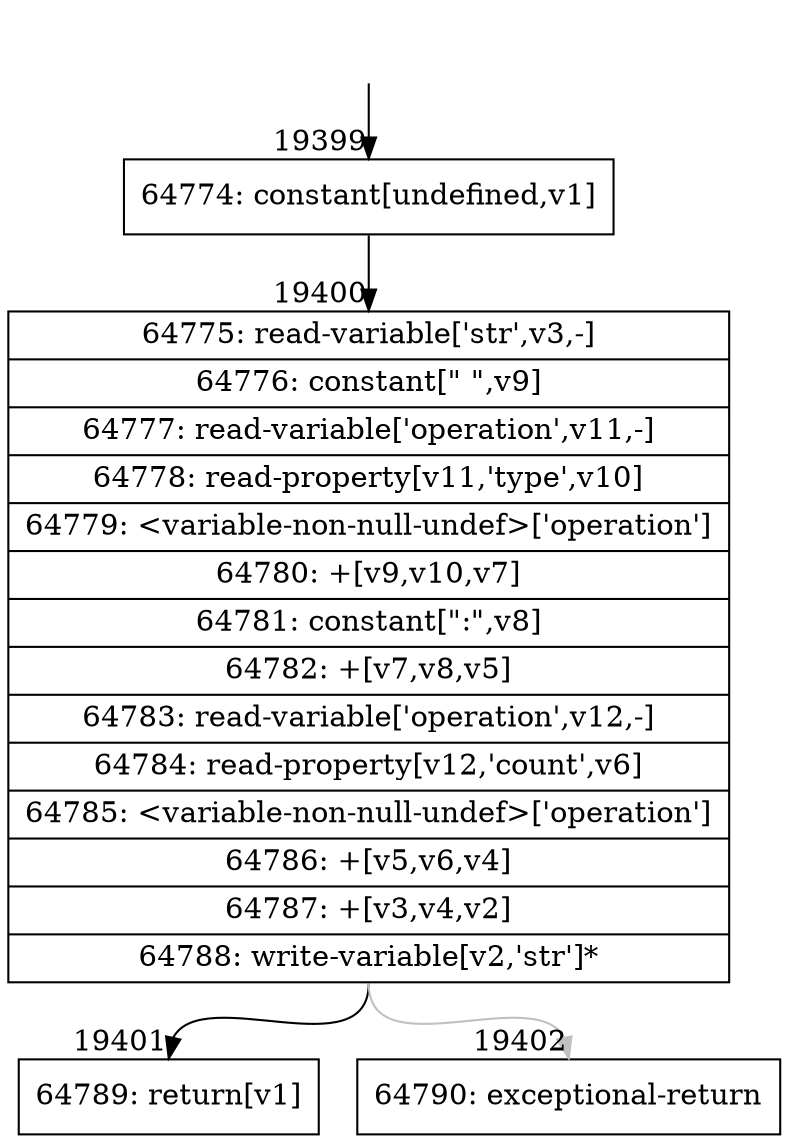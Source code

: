 digraph {
rankdir="TD"
BB_entry1672[shape=none,label=""];
BB_entry1672 -> BB19399 [tailport=s, headport=n, headlabel="    19399"]
BB19399 [shape=record label="{64774: constant[undefined,v1]}" ] 
BB19399 -> BB19400 [tailport=s, headport=n, headlabel="      19400"]
BB19400 [shape=record label="{64775: read-variable['str',v3,-]|64776: constant[\" \",v9]|64777: read-variable['operation',v11,-]|64778: read-property[v11,'type',v10]|64779: \<variable-non-null-undef\>['operation']|64780: +[v9,v10,v7]|64781: constant[\":\",v8]|64782: +[v7,v8,v5]|64783: read-variable['operation',v12,-]|64784: read-property[v12,'count',v6]|64785: \<variable-non-null-undef\>['operation']|64786: +[v5,v6,v4]|64787: +[v3,v4,v2]|64788: write-variable[v2,'str']*}" ] 
BB19400 -> BB19401 [tailport=s, headport=n, headlabel="      19401"]
BB19400 -> BB19402 [tailport=s, headport=n, color=gray, headlabel="      19402"]
BB19401 [shape=record label="{64789: return[v1]}" ] 
BB19402 [shape=record label="{64790: exceptional-return}" ] 
//#$~ 36308
}
